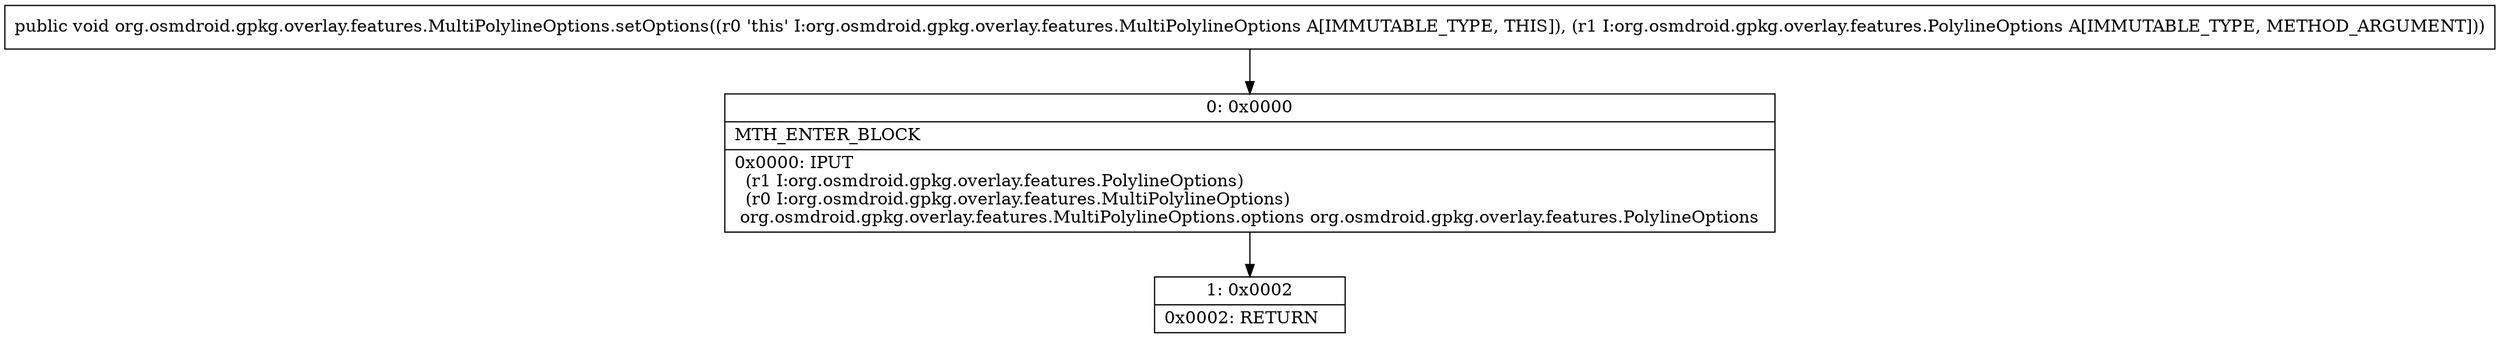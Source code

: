 digraph "CFG fororg.osmdroid.gpkg.overlay.features.MultiPolylineOptions.setOptions(Lorg\/osmdroid\/gpkg\/overlay\/features\/PolylineOptions;)V" {
Node_0 [shape=record,label="{0\:\ 0x0000|MTH_ENTER_BLOCK\l|0x0000: IPUT  \l  (r1 I:org.osmdroid.gpkg.overlay.features.PolylineOptions)\l  (r0 I:org.osmdroid.gpkg.overlay.features.MultiPolylineOptions)\l org.osmdroid.gpkg.overlay.features.MultiPolylineOptions.options org.osmdroid.gpkg.overlay.features.PolylineOptions \l}"];
Node_1 [shape=record,label="{1\:\ 0x0002|0x0002: RETURN   \l}"];
MethodNode[shape=record,label="{public void org.osmdroid.gpkg.overlay.features.MultiPolylineOptions.setOptions((r0 'this' I:org.osmdroid.gpkg.overlay.features.MultiPolylineOptions A[IMMUTABLE_TYPE, THIS]), (r1 I:org.osmdroid.gpkg.overlay.features.PolylineOptions A[IMMUTABLE_TYPE, METHOD_ARGUMENT])) }"];
MethodNode -> Node_0;
Node_0 -> Node_1;
}

